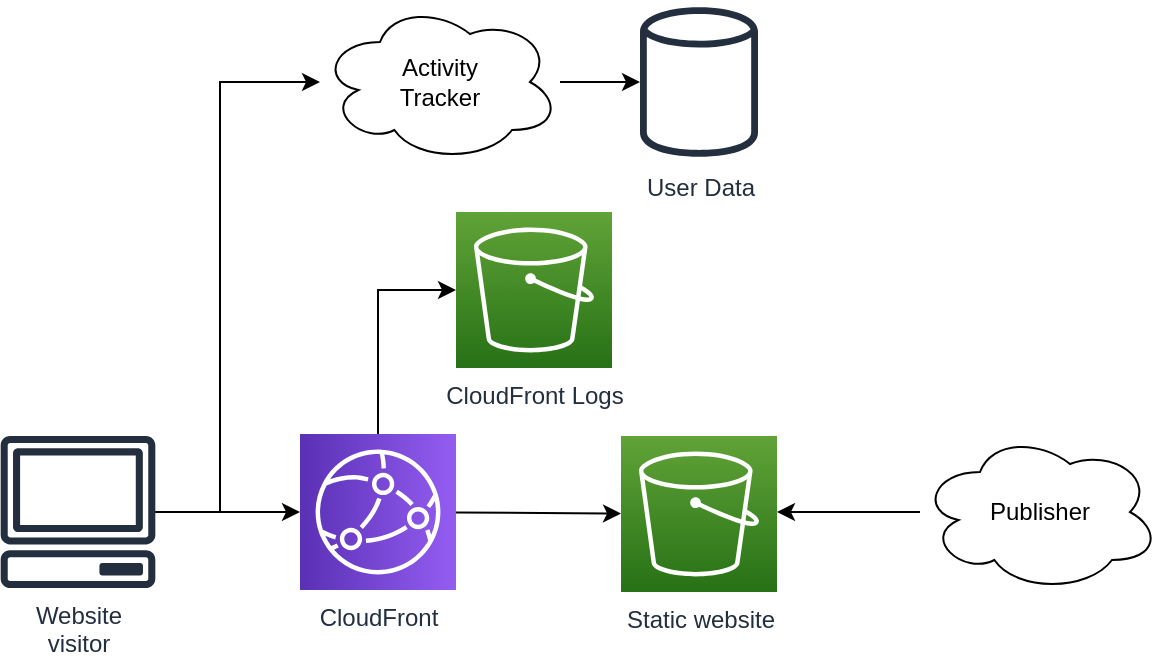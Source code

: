 <mxfile version="14.1.8" type="device"><diagram id="CfiFzVd1xthBuLPHeY75" name="Page-1"><mxGraphModel dx="946" dy="618" grid="1" gridSize="10" guides="1" tooltips="1" connect="1" arrows="1" fold="1" page="1" pageScale="1" pageWidth="827" pageHeight="1169" math="0" shadow="0"><root><mxCell id="0"/><mxCell id="1" parent="0"/><mxCell id="qgEovbpqU0CDhyu8VuXt-7" value="" style="edgeStyle=none;rounded=0;orthogonalLoop=1;jettySize=auto;html=1;" edge="1" parent="1" source="qgEovbpqU0CDhyu8VuXt-3" target="qgEovbpqU0CDhyu8VuXt-5"><mxGeometry relative="1" as="geometry"><Array as="points"><mxPoint x="199" y="154"/></Array></mxGeometry></mxCell><mxCell id="qgEovbpqU0CDhyu8VuXt-3" value="CloudFront" style="outlineConnect=0;fontColor=#232F3E;gradientColor=#945DF2;gradientDirection=north;fillColor=#5A30B5;strokeColor=#ffffff;dashed=0;verticalLabelPosition=bottom;verticalAlign=top;align=center;html=1;fontSize=12;fontStyle=0;aspect=fixed;shape=mxgraph.aws4.resourceIcon;resIcon=mxgraph.aws4.cloudfront;direction=south;" vertex="1" parent="1"><mxGeometry x="160" y="226" width="78" height="78" as="geometry"/></mxCell><mxCell id="qgEovbpqU0CDhyu8VuXt-4" value="Static website" style="outlineConnect=0;fontColor=#232F3E;gradientColor=#60A337;gradientDirection=north;fillColor=#277116;strokeColor=#ffffff;dashed=0;verticalLabelPosition=bottom;verticalAlign=top;align=center;html=1;fontSize=12;fontStyle=0;aspect=fixed;shape=mxgraph.aws4.resourceIcon;resIcon=mxgraph.aws4.s3;" vertex="1" parent="1"><mxGeometry x="320.5" y="227" width="78" height="78" as="geometry"/></mxCell><mxCell id="qgEovbpqU0CDhyu8VuXt-5" value="CloudFront Logs" style="outlineConnect=0;fontColor=#232F3E;gradientColor=#60A337;gradientDirection=north;fillColor=#277116;strokeColor=#ffffff;dashed=0;verticalLabelPosition=bottom;verticalAlign=top;align=center;html=1;fontSize=12;fontStyle=0;aspect=fixed;shape=mxgraph.aws4.resourceIcon;resIcon=mxgraph.aws4.s3;" vertex="1" parent="1"><mxGeometry x="238" y="115" width="78" height="78" as="geometry"/></mxCell><mxCell id="qgEovbpqU0CDhyu8VuXt-10" value="" style="edgeStyle=orthogonalEdgeStyle;rounded=0;orthogonalLoop=1;jettySize=auto;html=1;" edge="1" parent="1" source="qgEovbpqU0CDhyu8VuXt-9" target="qgEovbpqU0CDhyu8VuXt-4"><mxGeometry relative="1" as="geometry"><Array as="points"><mxPoint x="470" y="266"/><mxPoint x="470" y="266"/></Array></mxGeometry></mxCell><mxCell id="qgEovbpqU0CDhyu8VuXt-9" value="Publisher" style="ellipse;shape=cloud;whiteSpace=wrap;html=1;" vertex="1" parent="1"><mxGeometry x="470" y="225" width="120" height="80" as="geometry"/></mxCell><mxCell id="qgEovbpqU0CDhyu8VuXt-16" value="" style="edgeStyle=orthogonalEdgeStyle;rounded=0;orthogonalLoop=1;jettySize=auto;html=1;" edge="1" parent="1" source="qgEovbpqU0CDhyu8VuXt-11" target="qgEovbpqU0CDhyu8VuXt-15"><mxGeometry relative="1" as="geometry"/></mxCell><mxCell id="qgEovbpqU0CDhyu8VuXt-11" value="Activity&lt;br&gt;Tracker" style="ellipse;shape=cloud;whiteSpace=wrap;html=1;" vertex="1" parent="1"><mxGeometry x="170" y="10" width="120" height="80" as="geometry"/></mxCell><mxCell id="qgEovbpqU0CDhyu8VuXt-13" value="" style="edgeStyle=orthogonalEdgeStyle;rounded=0;orthogonalLoop=1;jettySize=auto;html=1;" edge="1" parent="1" source="qgEovbpqU0CDhyu8VuXt-12" target="qgEovbpqU0CDhyu8VuXt-3"><mxGeometry relative="1" as="geometry"/></mxCell><mxCell id="qgEovbpqU0CDhyu8VuXt-14" value="" style="edgeStyle=orthogonalEdgeStyle;rounded=0;orthogonalLoop=1;jettySize=auto;html=1;" edge="1" parent="1" source="qgEovbpqU0CDhyu8VuXt-12" target="qgEovbpqU0CDhyu8VuXt-11"><mxGeometry relative="1" as="geometry"><Array as="points"><mxPoint x="120" y="265"/><mxPoint x="120" y="50"/></Array></mxGeometry></mxCell><mxCell id="qgEovbpqU0CDhyu8VuXt-12" value="Website&lt;br&gt;visitor" style="outlineConnect=0;fontColor=#232F3E;gradientColor=none;fillColor=#232F3E;strokeColor=none;dashed=0;verticalLabelPosition=bottom;verticalAlign=top;align=center;html=1;fontSize=12;fontStyle=0;aspect=fixed;pointerEvents=1;shape=mxgraph.aws4.client;" vertex="1" parent="1"><mxGeometry x="10" y="227" width="78" height="76" as="geometry"/></mxCell><mxCell id="qgEovbpqU0CDhyu8VuXt-15" value="User Data" style="outlineConnect=0;fontColor=#232F3E;gradientColor=none;fillColor=#232F3E;strokeColor=none;dashed=0;verticalLabelPosition=bottom;verticalAlign=top;align=center;html=1;fontSize=12;fontStyle=0;aspect=fixed;pointerEvents=1;shape=mxgraph.aws4.generic_database;" vertex="1" parent="1"><mxGeometry x="330" y="11" width="59" height="78" as="geometry"/></mxCell><mxCell id="qgEovbpqU0CDhyu8VuXt-20" value="" style="edgeStyle=none;rounded=0;orthogonalLoop=1;jettySize=auto;html=1;" edge="1" parent="1" source="qgEovbpqU0CDhyu8VuXt-3" target="qgEovbpqU0CDhyu8VuXt-4"><mxGeometry relative="1" as="geometry"><mxPoint x="238" y="265" as="sourcePoint"/><mxPoint x="360.001" y="265.729" as="targetPoint"/><Array as="points"/></mxGeometry></mxCell></root></mxGraphModel></diagram></mxfile>